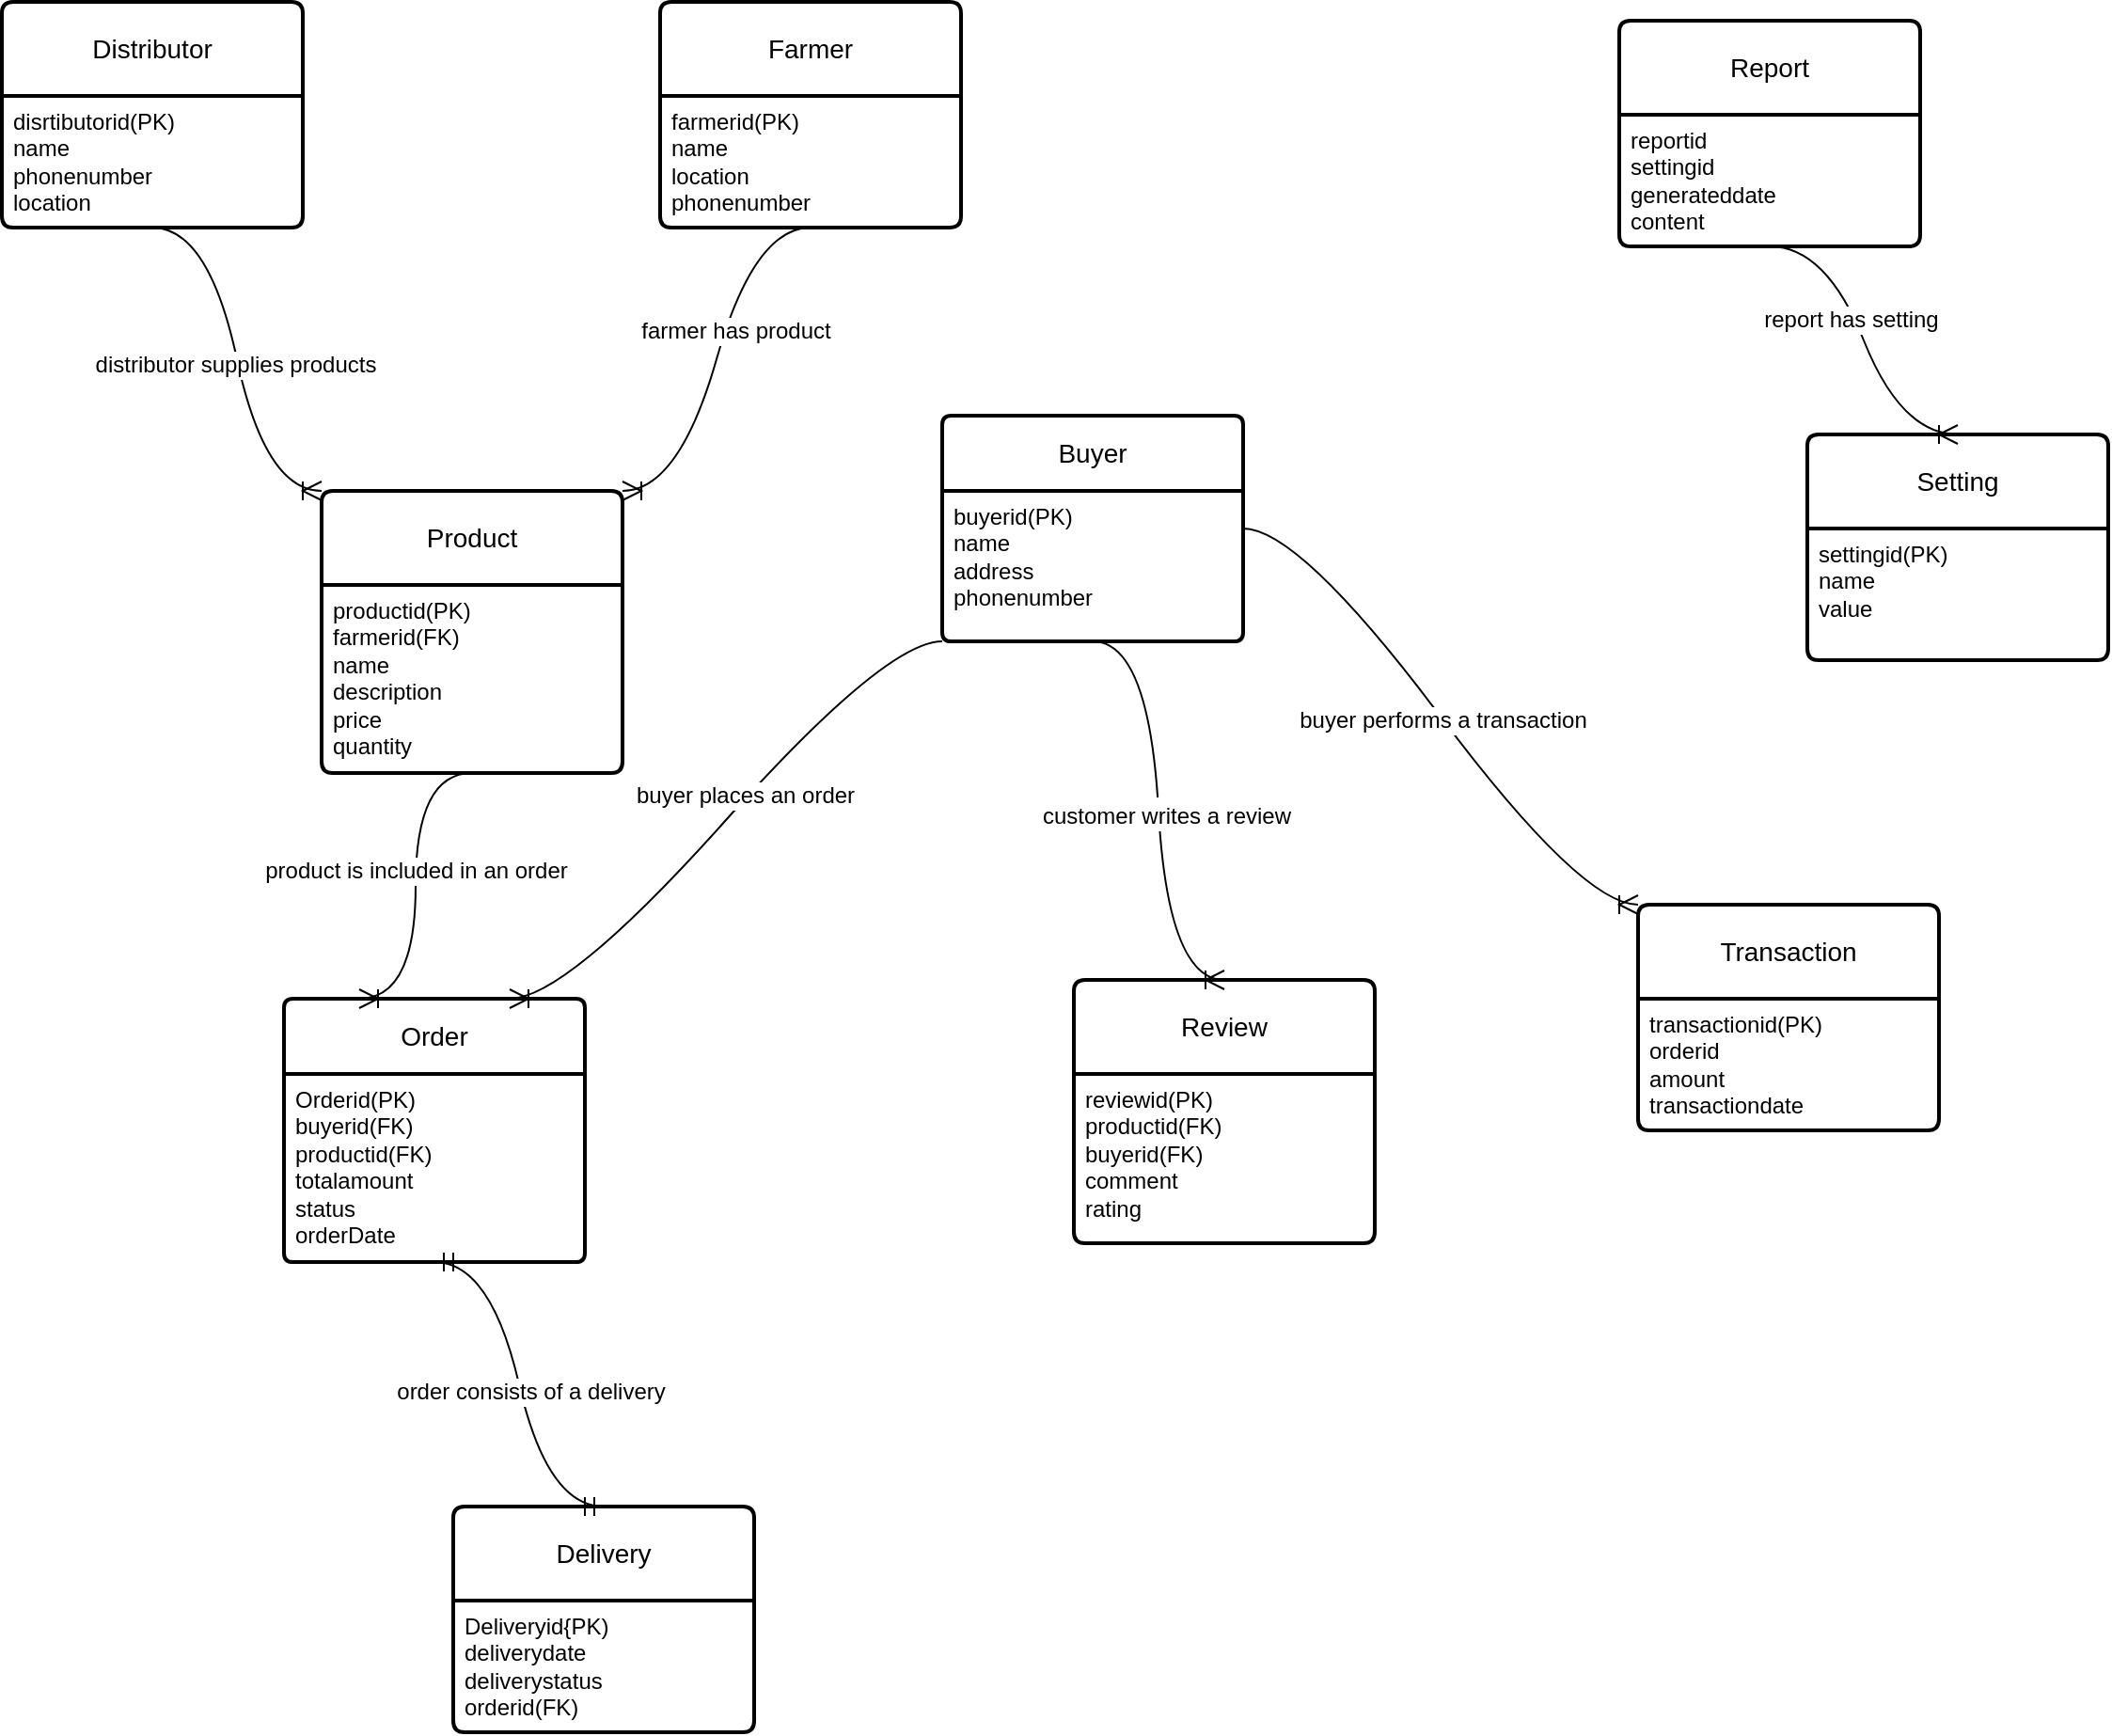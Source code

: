 <mxfile version="24.4.10" type="github">
  <diagram id="R2lEEEUBdFMjLlhIrx00" name="Page-1">
    <mxGraphModel dx="600" dy="659" grid="1" gridSize="10" guides="1" tooltips="1" connect="1" arrows="1" fold="1" page="1" pageScale="1" pageWidth="850" pageHeight="1100" math="0" shadow="0" extFonts="Permanent Marker^https://fonts.googleapis.com/css?family=Permanent+Marker">
      <root>
        <mxCell id="0" />
        <mxCell id="1" parent="0" />
        <mxCell id="JSy1UCkvhQyhgqFXAEeJ-131" value="Product" style="swimlane;childLayout=stackLayout;horizontal=1;startSize=50;horizontalStack=0;rounded=1;fontSize=14;fontStyle=0;strokeWidth=2;resizeParent=0;resizeLast=1;shadow=0;dashed=0;align=center;arcSize=4;whiteSpace=wrap;html=1;" vertex="1" parent="1">
          <mxGeometry x="310" y="420" width="160" height="150" as="geometry" />
        </mxCell>
        <mxCell id="JSy1UCkvhQyhgqFXAEeJ-132" value="productid(PK)&lt;div&gt;farmerid(FK)&lt;br&gt;&lt;div&gt;name&lt;/div&gt;&lt;div&gt;description&lt;/div&gt;&lt;div&gt;price&lt;/div&gt;&lt;/div&gt;&lt;div&gt;quantity&lt;/div&gt;" style="align=left;strokeColor=none;fillColor=none;spacingLeft=4;fontSize=12;verticalAlign=top;resizable=0;rotatable=0;part=1;html=1;" vertex="1" parent="JSy1UCkvhQyhgqFXAEeJ-131">
          <mxGeometry y="50" width="160" height="100" as="geometry" />
        </mxCell>
        <mxCell id="JSy1UCkvhQyhgqFXAEeJ-133" value="Buyer" style="swimlane;childLayout=stackLayout;horizontal=1;startSize=40;horizontalStack=0;rounded=1;fontSize=14;fontStyle=0;strokeWidth=2;resizeParent=0;resizeLast=1;shadow=0;dashed=0;align=center;arcSize=4;whiteSpace=wrap;html=1;" vertex="1" parent="1">
          <mxGeometry x="640" y="380" width="160" height="120" as="geometry" />
        </mxCell>
        <mxCell id="JSy1UCkvhQyhgqFXAEeJ-134" value="buyerid(PK)&lt;div&gt;name&lt;/div&gt;&lt;div&gt;address&lt;/div&gt;&lt;div&gt;phonenumber&lt;/div&gt;" style="align=left;strokeColor=none;fillColor=none;spacingLeft=4;fontSize=12;verticalAlign=top;resizable=0;rotatable=0;part=1;html=1;" vertex="1" parent="JSy1UCkvhQyhgqFXAEeJ-133">
          <mxGeometry y="40" width="160" height="80" as="geometry" />
        </mxCell>
        <mxCell id="JSy1UCkvhQyhgqFXAEeJ-135" value="Setting" style="swimlane;childLayout=stackLayout;horizontal=1;startSize=50;horizontalStack=0;rounded=1;fontSize=14;fontStyle=0;strokeWidth=2;resizeParent=0;resizeLast=1;shadow=0;dashed=0;align=center;arcSize=4;whiteSpace=wrap;html=1;" vertex="1" parent="1">
          <mxGeometry x="1100" y="390" width="160" height="120" as="geometry" />
        </mxCell>
        <mxCell id="JSy1UCkvhQyhgqFXAEeJ-136" value="settingid(PK)&lt;div&gt;name&lt;/div&gt;&lt;div&gt;value&lt;/div&gt;" style="align=left;strokeColor=none;fillColor=none;spacingLeft=4;fontSize=12;verticalAlign=top;resizable=0;rotatable=0;part=1;html=1;" vertex="1" parent="JSy1UCkvhQyhgqFXAEeJ-135">
          <mxGeometry y="50" width="160" height="70" as="geometry" />
        </mxCell>
        <mxCell id="JSy1UCkvhQyhgqFXAEeJ-137" value="Report" style="swimlane;childLayout=stackLayout;horizontal=1;startSize=50;horizontalStack=0;rounded=1;fontSize=14;fontStyle=0;strokeWidth=2;resizeParent=0;resizeLast=1;shadow=0;dashed=0;align=center;arcSize=4;whiteSpace=wrap;html=1;" vertex="1" parent="1">
          <mxGeometry x="1000" y="170" width="160" height="120" as="geometry" />
        </mxCell>
        <mxCell id="JSy1UCkvhQyhgqFXAEeJ-138" value="reportid&lt;div&gt;settingid&lt;/div&gt;&lt;div&gt;generateddate&lt;br&gt;&lt;div&gt;content&lt;/div&gt;&lt;/div&gt;" style="align=left;strokeColor=none;fillColor=none;spacingLeft=4;fontSize=12;verticalAlign=top;resizable=0;rotatable=0;part=1;html=1;" vertex="1" parent="JSy1UCkvhQyhgqFXAEeJ-137">
          <mxGeometry y="50" width="160" height="70" as="geometry" />
        </mxCell>
        <mxCell id="JSy1UCkvhQyhgqFXAEeJ-139" value="Transaction" style="swimlane;childLayout=stackLayout;horizontal=1;startSize=50;horizontalStack=0;rounded=1;fontSize=14;fontStyle=0;strokeWidth=2;resizeParent=0;resizeLast=1;shadow=0;dashed=0;align=center;arcSize=4;whiteSpace=wrap;html=1;" vertex="1" parent="1">
          <mxGeometry x="1010" y="640" width="160" height="120" as="geometry" />
        </mxCell>
        <mxCell id="JSy1UCkvhQyhgqFXAEeJ-140" value="transactionid(PK)&lt;div&gt;orderid&lt;br&gt;&lt;div&gt;amount&lt;/div&gt;&lt;div&gt;transactiondate&lt;/div&gt;&lt;/div&gt;" style="align=left;strokeColor=none;fillColor=none;spacingLeft=4;fontSize=12;verticalAlign=top;resizable=0;rotatable=0;part=1;html=1;" vertex="1" parent="JSy1UCkvhQyhgqFXAEeJ-139">
          <mxGeometry y="50" width="160" height="70" as="geometry" />
        </mxCell>
        <mxCell id="JSy1UCkvhQyhgqFXAEeJ-141" value="Review" style="swimlane;childLayout=stackLayout;horizontal=1;startSize=50;horizontalStack=0;rounded=1;fontSize=14;fontStyle=0;strokeWidth=2;resizeParent=0;resizeLast=1;shadow=0;dashed=0;align=center;arcSize=4;whiteSpace=wrap;html=1;" vertex="1" parent="1">
          <mxGeometry x="710" y="680" width="160" height="140" as="geometry" />
        </mxCell>
        <mxCell id="JSy1UCkvhQyhgqFXAEeJ-142" value="reviewid(PK)&lt;div&gt;productid(FK)&lt;/div&gt;&lt;div&gt;buyerid(FK)&lt;br&gt;&lt;div&gt;comment&lt;/div&gt;&lt;div&gt;rating&lt;/div&gt;&lt;/div&gt;" style="align=left;strokeColor=none;fillColor=none;spacingLeft=4;fontSize=12;verticalAlign=top;resizable=0;rotatable=0;part=1;html=1;" vertex="1" parent="JSy1UCkvhQyhgqFXAEeJ-141">
          <mxGeometry y="50" width="160" height="90" as="geometry" />
        </mxCell>
        <mxCell id="JSy1UCkvhQyhgqFXAEeJ-143" value="Delivery" style="swimlane;childLayout=stackLayout;horizontal=1;startSize=50;horizontalStack=0;rounded=1;fontSize=14;fontStyle=0;strokeWidth=2;resizeParent=0;resizeLast=1;shadow=0;dashed=0;align=center;arcSize=4;whiteSpace=wrap;html=1;" vertex="1" parent="1">
          <mxGeometry x="380" y="960" width="160" height="120" as="geometry" />
        </mxCell>
        <mxCell id="JSy1UCkvhQyhgqFXAEeJ-144" value="Deliveryid{PK)&lt;div&gt;deliverydate&lt;/div&gt;&lt;div&gt;deliverystatus&lt;/div&gt;&lt;div&gt;orderid(FK)&lt;/div&gt;" style="align=left;strokeColor=none;fillColor=none;spacingLeft=4;fontSize=12;verticalAlign=top;resizable=0;rotatable=0;part=1;html=1;" vertex="1" parent="JSy1UCkvhQyhgqFXAEeJ-143">
          <mxGeometry y="50" width="160" height="70" as="geometry" />
        </mxCell>
        <mxCell id="JSy1UCkvhQyhgqFXAEeJ-145" value="Order" style="swimlane;childLayout=stackLayout;horizontal=1;startSize=40;horizontalStack=0;rounded=1;fontSize=14;fontStyle=0;strokeWidth=2;resizeParent=0;resizeLast=1;shadow=0;dashed=0;align=center;arcSize=4;whiteSpace=wrap;html=1;" vertex="1" parent="1">
          <mxGeometry x="290" y="690" width="160" height="140" as="geometry" />
        </mxCell>
        <mxCell id="JSy1UCkvhQyhgqFXAEeJ-146" value="Orderid(PK)&lt;div&gt;buyerid(FK)&lt;/div&gt;&lt;div&gt;productid(FK)&lt;/div&gt;&lt;div&gt;totalamount&lt;br&gt;&lt;div&gt;status&lt;/div&gt;&lt;div&gt;orderDate&lt;/div&gt;&lt;/div&gt;" style="align=left;strokeColor=none;fillColor=none;spacingLeft=4;fontSize=12;verticalAlign=top;resizable=0;rotatable=0;part=1;html=1;" vertex="1" parent="JSy1UCkvhQyhgqFXAEeJ-145">
          <mxGeometry y="40" width="160" height="100" as="geometry" />
        </mxCell>
        <mxCell id="JSy1UCkvhQyhgqFXAEeJ-147" value="Farmer" style="swimlane;childLayout=stackLayout;horizontal=1;startSize=50;horizontalStack=0;rounded=1;fontSize=14;fontStyle=0;strokeWidth=2;resizeParent=0;resizeLast=1;shadow=0;dashed=0;align=center;arcSize=4;whiteSpace=wrap;html=1;" vertex="1" parent="1">
          <mxGeometry x="490" y="160" width="160" height="120" as="geometry" />
        </mxCell>
        <mxCell id="JSy1UCkvhQyhgqFXAEeJ-148" value="farmerid(PK)&lt;div&gt;name&lt;/div&gt;&lt;div&gt;location&lt;/div&gt;&lt;div&gt;phonenumber&lt;/div&gt;" style="align=left;strokeColor=none;fillColor=none;spacingLeft=4;fontSize=12;verticalAlign=top;resizable=0;rotatable=0;part=1;html=1;" vertex="1" parent="JSy1UCkvhQyhgqFXAEeJ-147">
          <mxGeometry y="50" width="160" height="70" as="geometry" />
        </mxCell>
        <mxCell id="JSy1UCkvhQyhgqFXAEeJ-149" value="Distributor" style="swimlane;childLayout=stackLayout;horizontal=1;startSize=50;horizontalStack=0;rounded=1;fontSize=14;fontStyle=0;strokeWidth=2;resizeParent=0;resizeLast=1;shadow=0;dashed=0;align=center;arcSize=4;whiteSpace=wrap;html=1;" vertex="1" parent="1">
          <mxGeometry x="140" y="160" width="160" height="120" as="geometry" />
        </mxCell>
        <mxCell id="JSy1UCkvhQyhgqFXAEeJ-150" value="disrtibutorid(PK)&lt;div&gt;name&lt;/div&gt;&lt;div&gt;phonenumber&lt;/div&gt;&lt;div&gt;location&lt;/div&gt;" style="align=left;strokeColor=none;fillColor=none;spacingLeft=4;fontSize=12;verticalAlign=top;resizable=0;rotatable=0;part=1;html=1;" vertex="1" parent="JSy1UCkvhQyhgqFXAEeJ-149">
          <mxGeometry y="50" width="160" height="70" as="geometry" />
        </mxCell>
        <mxCell id="JSy1UCkvhQyhgqFXAEeJ-151" value="" style="edgeStyle=entityRelationEdgeStyle;fontSize=12;html=1;endArrow=ERoneToMany;rounded=0;startSize=8;endSize=8;curved=1;exitX=0.5;exitY=1;exitDx=0;exitDy=0;entryX=0;entryY=0;entryDx=0;entryDy=0;" edge="1" parent="1" source="JSy1UCkvhQyhgqFXAEeJ-150" target="JSy1UCkvhQyhgqFXAEeJ-131">
          <mxGeometry width="100" height="100" relative="1" as="geometry">
            <mxPoint x="310" y="460" as="sourcePoint" />
            <mxPoint x="410" y="360" as="targetPoint" />
          </mxGeometry>
        </mxCell>
        <mxCell id="JSy1UCkvhQyhgqFXAEeJ-160" value="distributor supplies products" style="edgeLabel;html=1;align=center;verticalAlign=middle;resizable=0;points=[];fontSize=12;" vertex="1" connectable="0" parent="JSy1UCkvhQyhgqFXAEeJ-151">
          <mxGeometry x="0.025" y="-2" relative="1" as="geometry">
            <mxPoint as="offset" />
          </mxGeometry>
        </mxCell>
        <mxCell id="JSy1UCkvhQyhgqFXAEeJ-152" value="" style="edgeStyle=entityRelationEdgeStyle;fontSize=12;html=1;endArrow=ERoneToMany;rounded=0;startSize=8;endSize=8;curved=1;exitX=0.5;exitY=1;exitDx=0;exitDy=0;entryX=1;entryY=0;entryDx=0;entryDy=0;" edge="1" parent="1" source="JSy1UCkvhQyhgqFXAEeJ-147" target="JSy1UCkvhQyhgqFXAEeJ-131">
          <mxGeometry width="100" height="100" relative="1" as="geometry">
            <mxPoint x="310" y="460" as="sourcePoint" />
            <mxPoint x="440" y="380" as="targetPoint" />
          </mxGeometry>
        </mxCell>
        <mxCell id="JSy1UCkvhQyhgqFXAEeJ-159" value="farmer has product" style="edgeLabel;html=1;align=center;verticalAlign=middle;resizable=0;points=[];fontSize=12;" vertex="1" connectable="0" parent="JSy1UCkvhQyhgqFXAEeJ-152">
          <mxGeometry x="-0.159" y="5" relative="1" as="geometry">
            <mxPoint y="-1" as="offset" />
          </mxGeometry>
        </mxCell>
        <mxCell id="JSy1UCkvhQyhgqFXAEeJ-153" value="" style="edgeStyle=entityRelationEdgeStyle;fontSize=12;html=1;endArrow=ERoneToMany;rounded=0;startSize=8;endSize=8;curved=1;exitX=0.5;exitY=1;exitDx=0;exitDy=0;entryX=0.25;entryY=0;entryDx=0;entryDy=0;" edge="1" parent="1" source="JSy1UCkvhQyhgqFXAEeJ-132" target="JSy1UCkvhQyhgqFXAEeJ-145">
          <mxGeometry width="100" height="100" relative="1" as="geometry">
            <mxPoint x="310" y="460" as="sourcePoint" />
            <mxPoint x="410" y="360" as="targetPoint" />
          </mxGeometry>
        </mxCell>
        <mxCell id="JSy1UCkvhQyhgqFXAEeJ-161" value="product is included in an order" style="edgeLabel;html=1;align=center;verticalAlign=middle;resizable=0;points=[];fontSize=12;" vertex="1" connectable="0" parent="JSy1UCkvhQyhgqFXAEeJ-153">
          <mxGeometry x="-0.088" relative="1" as="geometry">
            <mxPoint as="offset" />
          </mxGeometry>
        </mxCell>
        <mxCell id="JSy1UCkvhQyhgqFXAEeJ-154" value="" style="edgeStyle=entityRelationEdgeStyle;fontSize=12;html=1;endArrow=ERoneToMany;rounded=0;startSize=8;endSize=8;curved=1;exitX=0;exitY=1;exitDx=0;exitDy=0;entryX=0.75;entryY=0;entryDx=0;entryDy=0;" edge="1" parent="1" source="JSy1UCkvhQyhgqFXAEeJ-134" target="JSy1UCkvhQyhgqFXAEeJ-145">
          <mxGeometry width="100" height="100" relative="1" as="geometry">
            <mxPoint x="310" y="600" as="sourcePoint" />
            <mxPoint x="410" y="500" as="targetPoint" />
          </mxGeometry>
        </mxCell>
        <mxCell id="JSy1UCkvhQyhgqFXAEeJ-163" value="buyer places an order" style="edgeLabel;html=1;align=center;verticalAlign=middle;resizable=0;points=[];fontSize=12;" vertex="1" connectable="0" parent="JSy1UCkvhQyhgqFXAEeJ-154">
          <mxGeometry x="-0.107" y="-1" relative="1" as="geometry">
            <mxPoint x="-1" as="offset" />
          </mxGeometry>
        </mxCell>
        <mxCell id="JSy1UCkvhQyhgqFXAEeJ-155" value="" style="edgeStyle=entityRelationEdgeStyle;fontSize=12;html=1;endArrow=ERmandOne;startArrow=ERmandOne;rounded=0;startSize=8;endSize=8;curved=1;exitX=0.5;exitY=1;exitDx=0;exitDy=0;entryX=0.5;entryY=0;entryDx=0;entryDy=0;" edge="1" parent="1" source="JSy1UCkvhQyhgqFXAEeJ-146" target="JSy1UCkvhQyhgqFXAEeJ-143">
          <mxGeometry width="100" height="100" relative="1" as="geometry">
            <mxPoint x="310" y="750" as="sourcePoint" />
            <mxPoint x="410" y="650" as="targetPoint" />
          </mxGeometry>
        </mxCell>
        <mxCell id="JSy1UCkvhQyhgqFXAEeJ-162" value="order consists of a delivery" style="edgeLabel;html=1;align=center;verticalAlign=middle;resizable=0;points=[];fontSize=12;" vertex="1" connectable="0" parent="JSy1UCkvhQyhgqFXAEeJ-155">
          <mxGeometry x="0.057" y="5" relative="1" as="geometry">
            <mxPoint as="offset" />
          </mxGeometry>
        </mxCell>
        <mxCell id="JSy1UCkvhQyhgqFXAEeJ-156" value="c" style="edgeStyle=entityRelationEdgeStyle;fontSize=12;html=1;endArrow=ERoneToMany;rounded=0;startSize=8;endSize=8;curved=1;exitX=0.5;exitY=1;exitDx=0;exitDy=0;entryX=0.5;entryY=0;entryDx=0;entryDy=0;" edge="1" parent="1" source="JSy1UCkvhQyhgqFXAEeJ-133" target="JSy1UCkvhQyhgqFXAEeJ-141">
          <mxGeometry width="100" height="100" relative="1" as="geometry">
            <mxPoint x="570" y="760" as="sourcePoint" />
            <mxPoint x="670" y="660" as="targetPoint" />
          </mxGeometry>
        </mxCell>
        <mxCell id="JSy1UCkvhQyhgqFXAEeJ-164" value="customer writes a review" style="edgeLabel;html=1;align=center;verticalAlign=middle;resizable=0;points=[];fontSize=12;" vertex="1" connectable="0" parent="JSy1UCkvhQyhgqFXAEeJ-156">
          <mxGeometry x="0.026" y="4" relative="1" as="geometry">
            <mxPoint as="offset" />
          </mxGeometry>
        </mxCell>
        <mxCell id="JSy1UCkvhQyhgqFXAEeJ-157" value="" style="edgeStyle=entityRelationEdgeStyle;fontSize=12;html=1;endArrow=ERoneToMany;rounded=0;startSize=8;endSize=8;curved=1;exitX=1;exitY=0.25;exitDx=0;exitDy=0;entryX=0;entryY=0;entryDx=0;entryDy=0;" edge="1" parent="1" source="JSy1UCkvhQyhgqFXAEeJ-134" target="JSy1UCkvhQyhgqFXAEeJ-139">
          <mxGeometry width="100" height="100" relative="1" as="geometry">
            <mxPoint x="820" y="770" as="sourcePoint" />
            <mxPoint x="920" y="670" as="targetPoint" />
          </mxGeometry>
        </mxCell>
        <mxCell id="JSy1UCkvhQyhgqFXAEeJ-165" value="buyer performs a transaction" style="edgeLabel;html=1;align=center;verticalAlign=middle;resizable=0;points=[];fontSize=12;" vertex="1" connectable="0" parent="JSy1UCkvhQyhgqFXAEeJ-157">
          <mxGeometry x="0.014" relative="1" as="geometry">
            <mxPoint as="offset" />
          </mxGeometry>
        </mxCell>
        <mxCell id="JSy1UCkvhQyhgqFXAEeJ-158" value="" style="edgeStyle=entityRelationEdgeStyle;fontSize=12;html=1;endArrow=ERoneToMany;rounded=0;startSize=8;endSize=8;curved=1;entryX=0.5;entryY=0;entryDx=0;entryDy=0;exitX=0.5;exitY=1;exitDx=0;exitDy=0;" edge="1" parent="1" source="JSy1UCkvhQyhgqFXAEeJ-138" target="JSy1UCkvhQyhgqFXAEeJ-135">
          <mxGeometry width="100" height="100" relative="1" as="geometry">
            <mxPoint x="1080" y="300" as="sourcePoint" />
            <mxPoint x="920" y="450" as="targetPoint" />
            <Array as="points">
              <mxPoint x="1090" y="340" />
              <mxPoint x="1100" y="340" />
              <mxPoint x="1100" y="330" />
            </Array>
          </mxGeometry>
        </mxCell>
        <mxCell id="JSy1UCkvhQyhgqFXAEeJ-166" value="report has setting" style="edgeLabel;html=1;align=center;verticalAlign=middle;resizable=0;points=[];fontSize=12;" vertex="1" connectable="0" parent="JSy1UCkvhQyhgqFXAEeJ-158">
          <mxGeometry x="-0.162" y="-3" relative="1" as="geometry">
            <mxPoint as="offset" />
          </mxGeometry>
        </mxCell>
      </root>
    </mxGraphModel>
  </diagram>
</mxfile>
